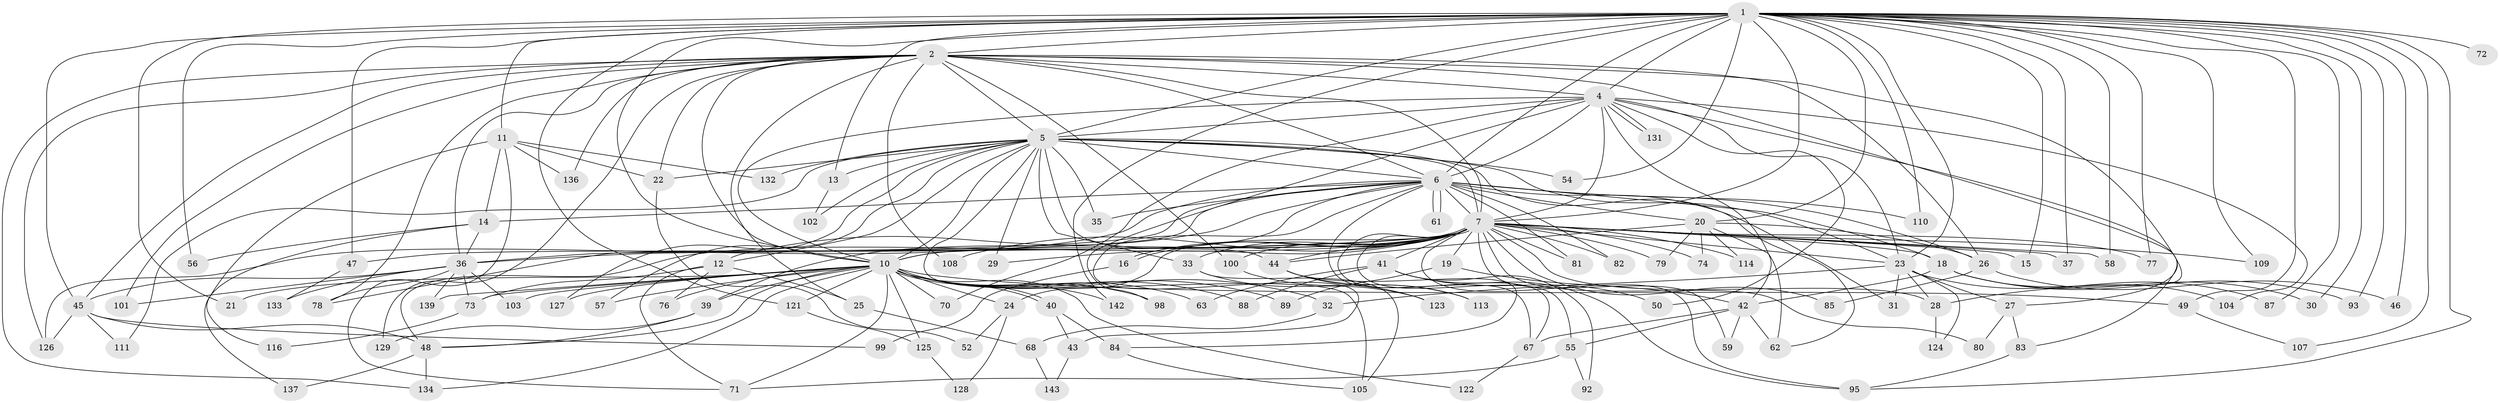 // Generated by graph-tools (version 1.1) at 2025/23/03/03/25 07:23:47]
// undirected, 111 vertices, 248 edges
graph export_dot {
graph [start="1"]
  node [color=gray90,style=filled];
  1 [super="+3"];
  2 [super="+90"];
  4 [super="+140"];
  5 [super="+91"];
  6 [super="+9"];
  7 [super="+8"];
  10 [super="+17"];
  11 [super="+64"];
  12;
  13;
  14 [super="+34"];
  15;
  16;
  18;
  19;
  20;
  21;
  22;
  23 [super="+75"];
  24;
  25;
  26 [super="+115"];
  27;
  28 [super="+69"];
  29;
  30;
  31;
  32 [super="+38"];
  33;
  35;
  36 [super="+53"];
  37;
  39 [super="+60"];
  40;
  41;
  42 [super="+51"];
  43;
  44 [super="+65"];
  45 [super="+94"];
  46;
  47;
  48 [super="+66"];
  49;
  50;
  52;
  54;
  55 [super="+106"];
  56;
  57;
  58;
  59;
  61;
  62;
  63;
  67 [super="+97"];
  68;
  70;
  71 [super="+120"];
  72;
  73 [super="+112"];
  74;
  76;
  77 [super="+117"];
  78 [super="+138"];
  79;
  80;
  81;
  82;
  83 [super="+141"];
  84 [super="+118"];
  85 [super="+86"];
  87;
  88;
  89;
  92;
  93;
  95 [super="+96"];
  98;
  99;
  100;
  101;
  102;
  103;
  104;
  105;
  107;
  108;
  109;
  110;
  111;
  113;
  114 [super="+119"];
  116;
  121;
  122;
  123;
  124;
  125;
  126 [super="+130"];
  127;
  128;
  129;
  131;
  132;
  133;
  134 [super="+135"];
  136;
  137;
  139;
  142;
  143;
  1 -- 2 [weight=2];
  1 -- 4 [weight=2];
  1 -- 5 [weight=2];
  1 -- 6 [weight=4];
  1 -- 7 [weight=4];
  1 -- 10 [weight=2];
  1 -- 13;
  1 -- 20;
  1 -- 21;
  1 -- 30;
  1 -- 45;
  1 -- 54;
  1 -- 58;
  1 -- 77 [weight=2];
  1 -- 95;
  1 -- 110;
  1 -- 72;
  1 -- 11;
  1 -- 142;
  1 -- 15;
  1 -- 23;
  1 -- 87;
  1 -- 93;
  1 -- 37;
  1 -- 107;
  1 -- 109;
  1 -- 46;
  1 -- 47;
  1 -- 49;
  1 -- 56;
  1 -- 121;
  2 -- 4;
  2 -- 5;
  2 -- 6 [weight=2];
  2 -- 7 [weight=2];
  2 -- 10;
  2 -- 22;
  2 -- 25;
  2 -- 26;
  2 -- 27;
  2 -- 28;
  2 -- 78;
  2 -- 100;
  2 -- 101;
  2 -- 108;
  2 -- 126;
  2 -- 129;
  2 -- 134;
  2 -- 45;
  2 -- 136;
  2 -- 36;
  4 -- 5;
  4 -- 6 [weight=2];
  4 -- 7 [weight=2];
  4 -- 10 [weight=2];
  4 -- 50;
  4 -- 70;
  4 -- 83;
  4 -- 98;
  4 -- 104;
  4 -- 131;
  4 -- 131;
  4 -- 42;
  4 -- 23;
  5 -- 6 [weight=2];
  5 -- 7 [weight=2];
  5 -- 10;
  5 -- 12;
  5 -- 13;
  5 -- 22;
  5 -- 23;
  5 -- 29;
  5 -- 33;
  5 -- 35;
  5 -- 44;
  5 -- 54;
  5 -- 57;
  5 -- 102;
  5 -- 105;
  5 -- 111;
  5 -- 127;
  5 -- 132;
  5 -- 62;
  6 -- 7 [weight=4];
  6 -- 10 [weight=2];
  6 -- 20;
  6 -- 35;
  6 -- 61;
  6 -- 61;
  6 -- 67;
  6 -- 12;
  6 -- 14;
  6 -- 81;
  6 -- 18;
  6 -- 82;
  6 -- 26;
  6 -- 31;
  6 -- 36;
  6 -- 43;
  6 -- 110;
  6 -- 126;
  6 -- 78;
  7 -- 10 [weight=2];
  7 -- 16;
  7 -- 16;
  7 -- 18;
  7 -- 23;
  7 -- 29;
  7 -- 33;
  7 -- 39;
  7 -- 41 [weight=2];
  7 -- 44;
  7 -- 47;
  7 -- 58;
  7 -- 74;
  7 -- 80;
  7 -- 82;
  7 -- 95;
  7 -- 109;
  7 -- 114 [weight=2];
  7 -- 15;
  7 -- 79;
  7 -- 81;
  7 -- 19;
  7 -- 85 [weight=2];
  7 -- 55;
  7 -- 24;
  7 -- 28;
  7 -- 100;
  7 -- 37;
  7 -- 108;
  7 -- 59;
  7 -- 67;
  7 -- 77;
  7 -- 36;
  7 -- 48;
  10 -- 21;
  10 -- 24;
  10 -- 32 [weight=2];
  10 -- 39;
  10 -- 40;
  10 -- 40;
  10 -- 48;
  10 -- 49;
  10 -- 57;
  10 -- 63;
  10 -- 70;
  10 -- 71;
  10 -- 76;
  10 -- 88;
  10 -- 89;
  10 -- 98;
  10 -- 103;
  10 -- 121;
  10 -- 122;
  10 -- 125;
  10 -- 127;
  10 -- 134;
  10 -- 139;
  10 -- 142;
  10 -- 73;
  11 -- 14 [weight=2];
  11 -- 132;
  11 -- 136;
  11 -- 116;
  11 -- 22;
  11 -- 71;
  12 -- 25;
  12 -- 71;
  12 -- 73;
  12 -- 76;
  13 -- 102;
  14 -- 137;
  14 -- 56;
  14 -- 36;
  16 -- 99;
  18 -- 30;
  18 -- 42;
  18 -- 93;
  18 -- 104;
  19 -- 42;
  19 -- 89;
  20 -- 62;
  20 -- 74;
  20 -- 79;
  20 -- 114;
  20 -- 26;
  20 -- 44;
  22 -- 52;
  23 -- 27;
  23 -- 31;
  23 -- 87;
  23 -- 124;
  23 -- 32;
  23 -- 28;
  24 -- 52;
  24 -- 128;
  25 -- 68;
  26 -- 46;
  26 -- 85;
  27 -- 80;
  27 -- 83;
  28 -- 124;
  32 -- 68;
  33 -- 105;
  33 -- 123;
  36 -- 45;
  36 -- 78;
  36 -- 101;
  36 -- 103;
  36 -- 133;
  36 -- 139;
  36 -- 73;
  39 -- 129;
  39 -- 48;
  40 -- 43;
  40 -- 84;
  41 -- 50;
  41 -- 63;
  41 -- 88;
  41 -- 92;
  41 -- 95;
  42 -- 55;
  42 -- 59;
  42 -- 62;
  42 -- 67;
  43 -- 143;
  44 -- 113;
  44 -- 123;
  44 -- 84;
  45 -- 48;
  45 -- 99;
  45 -- 111;
  45 -- 126;
  47 -- 133;
  48 -- 134;
  48 -- 137;
  49 -- 107;
  55 -- 92;
  55 -- 71;
  67 -- 122;
  68 -- 143;
  73 -- 116;
  83 -- 95;
  84 -- 105;
  100 -- 113;
  121 -- 125;
  125 -- 128;
}
